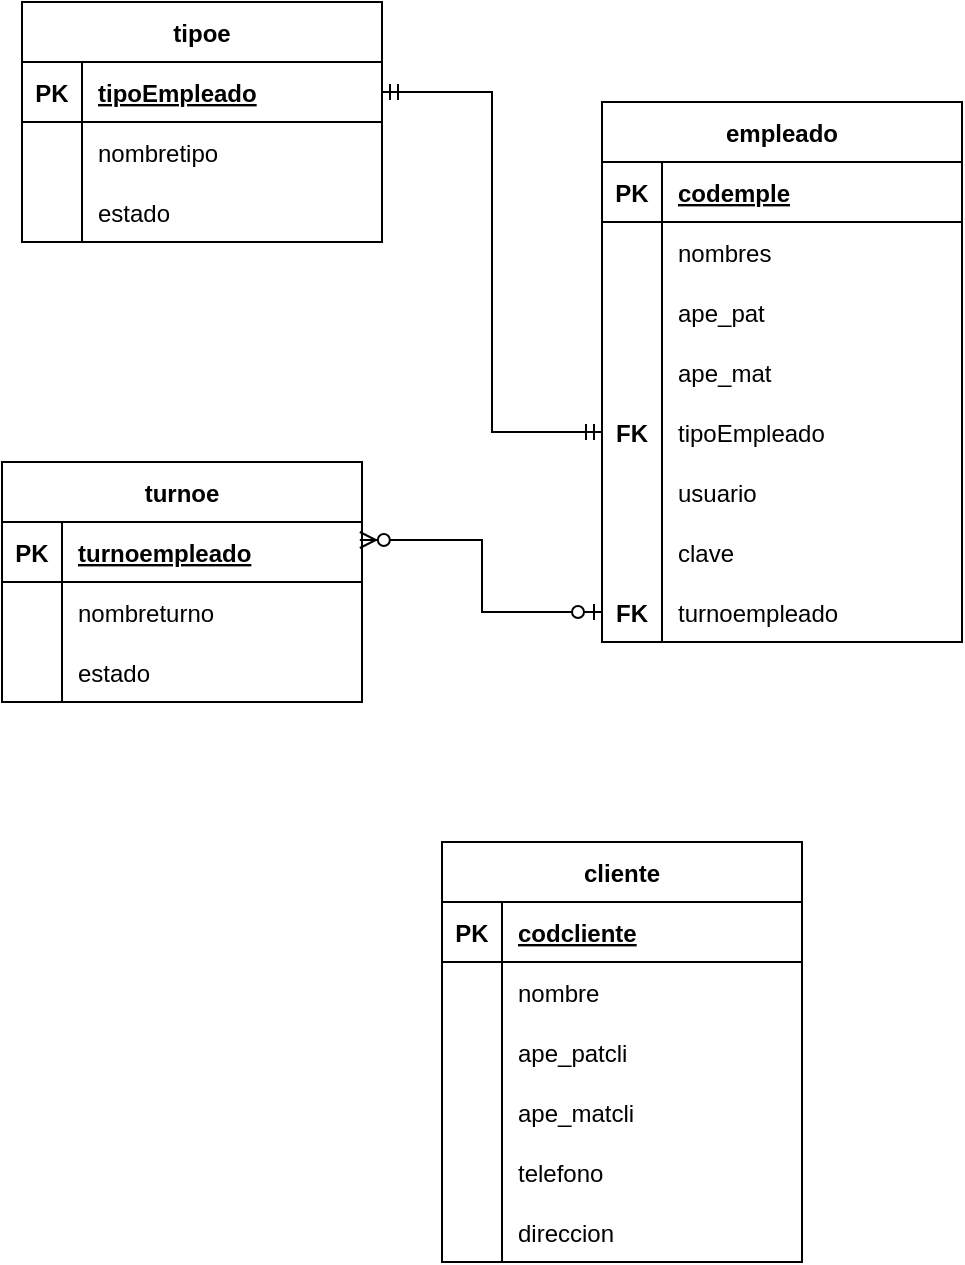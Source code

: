 <mxfile version="20.8.19" type="github">
  <diagram id="R2lEEEUBdFMjLlhIrx00" name="Page-1">
    <mxGraphModel dx="1730" dy="456" grid="1" gridSize="10" guides="1" tooltips="1" connect="1" arrows="1" fold="1" page="1" pageScale="1" pageWidth="850" pageHeight="1100" math="0" shadow="0" extFonts="Permanent Marker^https://fonts.googleapis.com/css?family=Permanent+Marker">
      <root>
        <mxCell id="0" />
        <mxCell id="1" parent="0" />
        <mxCell id="DIXk5Qrp7IGli4hLKdru-1" value="empleado" style="shape=table;startSize=30;container=1;collapsible=1;childLayout=tableLayout;fixedRows=1;rowLines=0;fontStyle=1;align=center;resizeLast=1;" vertex="1" parent="1">
          <mxGeometry x="-50" y="120" width="180" height="270" as="geometry" />
        </mxCell>
        <mxCell id="DIXk5Qrp7IGli4hLKdru-2" value="" style="shape=tableRow;horizontal=0;startSize=0;swimlaneHead=0;swimlaneBody=0;fillColor=none;collapsible=0;dropTarget=0;points=[[0,0.5],[1,0.5]];portConstraint=eastwest;top=0;left=0;right=0;bottom=1;" vertex="1" parent="DIXk5Qrp7IGli4hLKdru-1">
          <mxGeometry y="30" width="180" height="30" as="geometry" />
        </mxCell>
        <mxCell id="DIXk5Qrp7IGli4hLKdru-3" value="PK" style="shape=partialRectangle;connectable=0;fillColor=none;top=0;left=0;bottom=0;right=0;fontStyle=1;overflow=hidden;" vertex="1" parent="DIXk5Qrp7IGli4hLKdru-2">
          <mxGeometry width="30" height="30" as="geometry">
            <mxRectangle width="30" height="30" as="alternateBounds" />
          </mxGeometry>
        </mxCell>
        <mxCell id="DIXk5Qrp7IGli4hLKdru-4" value="codemple" style="shape=partialRectangle;connectable=0;fillColor=none;top=0;left=0;bottom=0;right=0;align=left;spacingLeft=6;fontStyle=5;overflow=hidden;" vertex="1" parent="DIXk5Qrp7IGli4hLKdru-2">
          <mxGeometry x="30" width="150" height="30" as="geometry">
            <mxRectangle width="150" height="30" as="alternateBounds" />
          </mxGeometry>
        </mxCell>
        <mxCell id="DIXk5Qrp7IGli4hLKdru-5" value="" style="shape=tableRow;horizontal=0;startSize=0;swimlaneHead=0;swimlaneBody=0;fillColor=none;collapsible=0;dropTarget=0;points=[[0,0.5],[1,0.5]];portConstraint=eastwest;top=0;left=0;right=0;bottom=0;" vertex="1" parent="DIXk5Qrp7IGli4hLKdru-1">
          <mxGeometry y="60" width="180" height="30" as="geometry" />
        </mxCell>
        <mxCell id="DIXk5Qrp7IGli4hLKdru-6" value="" style="shape=partialRectangle;connectable=0;fillColor=none;top=0;left=0;bottom=0;right=0;editable=1;overflow=hidden;" vertex="1" parent="DIXk5Qrp7IGli4hLKdru-5">
          <mxGeometry width="30" height="30" as="geometry">
            <mxRectangle width="30" height="30" as="alternateBounds" />
          </mxGeometry>
        </mxCell>
        <mxCell id="DIXk5Qrp7IGli4hLKdru-7" value="nombres" style="shape=partialRectangle;connectable=0;fillColor=none;top=0;left=0;bottom=0;right=0;align=left;spacingLeft=6;overflow=hidden;" vertex="1" parent="DIXk5Qrp7IGli4hLKdru-5">
          <mxGeometry x="30" width="150" height="30" as="geometry">
            <mxRectangle width="150" height="30" as="alternateBounds" />
          </mxGeometry>
        </mxCell>
        <mxCell id="DIXk5Qrp7IGli4hLKdru-8" value="" style="shape=tableRow;horizontal=0;startSize=0;swimlaneHead=0;swimlaneBody=0;fillColor=none;collapsible=0;dropTarget=0;points=[[0,0.5],[1,0.5]];portConstraint=eastwest;top=0;left=0;right=0;bottom=0;" vertex="1" parent="DIXk5Qrp7IGli4hLKdru-1">
          <mxGeometry y="90" width="180" height="30" as="geometry" />
        </mxCell>
        <mxCell id="DIXk5Qrp7IGli4hLKdru-9" value="" style="shape=partialRectangle;connectable=0;fillColor=none;top=0;left=0;bottom=0;right=0;editable=1;overflow=hidden;" vertex="1" parent="DIXk5Qrp7IGli4hLKdru-8">
          <mxGeometry width="30" height="30" as="geometry">
            <mxRectangle width="30" height="30" as="alternateBounds" />
          </mxGeometry>
        </mxCell>
        <mxCell id="DIXk5Qrp7IGli4hLKdru-10" value="ape_pat" style="shape=partialRectangle;connectable=0;fillColor=none;top=0;left=0;bottom=0;right=0;align=left;spacingLeft=6;overflow=hidden;" vertex="1" parent="DIXk5Qrp7IGli4hLKdru-8">
          <mxGeometry x="30" width="150" height="30" as="geometry">
            <mxRectangle width="150" height="30" as="alternateBounds" />
          </mxGeometry>
        </mxCell>
        <mxCell id="DIXk5Qrp7IGli4hLKdru-11" value="" style="shape=tableRow;horizontal=0;startSize=0;swimlaneHead=0;swimlaneBody=0;fillColor=none;collapsible=0;dropTarget=0;points=[[0,0.5],[1,0.5]];portConstraint=eastwest;top=0;left=0;right=0;bottom=0;" vertex="1" parent="DIXk5Qrp7IGli4hLKdru-1">
          <mxGeometry y="120" width="180" height="30" as="geometry" />
        </mxCell>
        <mxCell id="DIXk5Qrp7IGli4hLKdru-12" value="" style="shape=partialRectangle;connectable=0;fillColor=none;top=0;left=0;bottom=0;right=0;editable=1;overflow=hidden;" vertex="1" parent="DIXk5Qrp7IGli4hLKdru-11">
          <mxGeometry width="30" height="30" as="geometry">
            <mxRectangle width="30" height="30" as="alternateBounds" />
          </mxGeometry>
        </mxCell>
        <mxCell id="DIXk5Qrp7IGli4hLKdru-13" value="ape_mat" style="shape=partialRectangle;connectable=0;fillColor=none;top=0;left=0;bottom=0;right=0;align=left;spacingLeft=6;overflow=hidden;" vertex="1" parent="DIXk5Qrp7IGli4hLKdru-11">
          <mxGeometry x="30" width="150" height="30" as="geometry">
            <mxRectangle width="150" height="30" as="alternateBounds" />
          </mxGeometry>
        </mxCell>
        <mxCell id="DIXk5Qrp7IGli4hLKdru-14" value="" style="shape=tableRow;horizontal=0;startSize=0;swimlaneHead=0;swimlaneBody=0;fillColor=none;collapsible=0;dropTarget=0;points=[[0,0.5],[1,0.5]];portConstraint=eastwest;top=0;left=0;right=0;bottom=0;" vertex="1" parent="DIXk5Qrp7IGli4hLKdru-1">
          <mxGeometry y="150" width="180" height="30" as="geometry" />
        </mxCell>
        <mxCell id="DIXk5Qrp7IGli4hLKdru-15" value="FK" style="shape=partialRectangle;connectable=0;fillColor=none;top=0;left=0;bottom=0;right=0;editable=1;overflow=hidden;fontStyle=1" vertex="1" parent="DIXk5Qrp7IGli4hLKdru-14">
          <mxGeometry width="30" height="30" as="geometry">
            <mxRectangle width="30" height="30" as="alternateBounds" />
          </mxGeometry>
        </mxCell>
        <mxCell id="DIXk5Qrp7IGli4hLKdru-16" value="tipoEmpleado" style="shape=partialRectangle;connectable=0;fillColor=none;top=0;left=0;bottom=0;right=0;align=left;spacingLeft=6;overflow=hidden;" vertex="1" parent="DIXk5Qrp7IGli4hLKdru-14">
          <mxGeometry x="30" width="150" height="30" as="geometry">
            <mxRectangle width="150" height="30" as="alternateBounds" />
          </mxGeometry>
        </mxCell>
        <mxCell id="DIXk5Qrp7IGli4hLKdru-17" value="" style="shape=tableRow;horizontal=0;startSize=0;swimlaneHead=0;swimlaneBody=0;fillColor=none;collapsible=0;dropTarget=0;points=[[0,0.5],[1,0.5]];portConstraint=eastwest;top=0;left=0;right=0;bottom=0;" vertex="1" parent="DIXk5Qrp7IGli4hLKdru-1">
          <mxGeometry y="180" width="180" height="30" as="geometry" />
        </mxCell>
        <mxCell id="DIXk5Qrp7IGli4hLKdru-18" value="" style="shape=partialRectangle;connectable=0;fillColor=none;top=0;left=0;bottom=0;right=0;editable=1;overflow=hidden;" vertex="1" parent="DIXk5Qrp7IGli4hLKdru-17">
          <mxGeometry width="30" height="30" as="geometry">
            <mxRectangle width="30" height="30" as="alternateBounds" />
          </mxGeometry>
        </mxCell>
        <mxCell id="DIXk5Qrp7IGli4hLKdru-19" value="usuario" style="shape=partialRectangle;connectable=0;fillColor=none;top=0;left=0;bottom=0;right=0;align=left;spacingLeft=6;overflow=hidden;" vertex="1" parent="DIXk5Qrp7IGli4hLKdru-17">
          <mxGeometry x="30" width="150" height="30" as="geometry">
            <mxRectangle width="150" height="30" as="alternateBounds" />
          </mxGeometry>
        </mxCell>
        <mxCell id="DIXk5Qrp7IGli4hLKdru-39" value="" style="shape=tableRow;horizontal=0;startSize=0;swimlaneHead=0;swimlaneBody=0;fillColor=none;collapsible=0;dropTarget=0;points=[[0,0.5],[1,0.5]];portConstraint=eastwest;top=0;left=0;right=0;bottom=0;" vertex="1" parent="DIXk5Qrp7IGli4hLKdru-1">
          <mxGeometry y="210" width="180" height="30" as="geometry" />
        </mxCell>
        <mxCell id="DIXk5Qrp7IGli4hLKdru-40" value="" style="shape=partialRectangle;connectable=0;fillColor=none;top=0;left=0;bottom=0;right=0;editable=1;overflow=hidden;" vertex="1" parent="DIXk5Qrp7IGli4hLKdru-39">
          <mxGeometry width="30" height="30" as="geometry">
            <mxRectangle width="30" height="30" as="alternateBounds" />
          </mxGeometry>
        </mxCell>
        <mxCell id="DIXk5Qrp7IGli4hLKdru-41" value="clave" style="shape=partialRectangle;connectable=0;fillColor=none;top=0;left=0;bottom=0;right=0;align=left;spacingLeft=6;overflow=hidden;" vertex="1" parent="DIXk5Qrp7IGli4hLKdru-39">
          <mxGeometry x="30" width="150" height="30" as="geometry">
            <mxRectangle width="150" height="30" as="alternateBounds" />
          </mxGeometry>
        </mxCell>
        <mxCell id="DIXk5Qrp7IGli4hLKdru-42" value="" style="shape=tableRow;horizontal=0;startSize=0;swimlaneHead=0;swimlaneBody=0;fillColor=none;collapsible=0;dropTarget=0;points=[[0,0.5],[1,0.5]];portConstraint=eastwest;top=0;left=0;right=0;bottom=0;" vertex="1" parent="DIXk5Qrp7IGli4hLKdru-1">
          <mxGeometry y="240" width="180" height="30" as="geometry" />
        </mxCell>
        <mxCell id="DIXk5Qrp7IGli4hLKdru-43" value="FK" style="shape=partialRectangle;connectable=0;fillColor=none;top=0;left=0;bottom=0;right=0;editable=1;overflow=hidden;fontStyle=1" vertex="1" parent="DIXk5Qrp7IGli4hLKdru-42">
          <mxGeometry width="30" height="30" as="geometry">
            <mxRectangle width="30" height="30" as="alternateBounds" />
          </mxGeometry>
        </mxCell>
        <mxCell id="DIXk5Qrp7IGli4hLKdru-44" value="turnoempleado" style="shape=partialRectangle;connectable=0;fillColor=none;top=0;left=0;bottom=0;right=0;align=left;spacingLeft=6;overflow=hidden;" vertex="1" parent="DIXk5Qrp7IGli4hLKdru-42">
          <mxGeometry x="30" width="150" height="30" as="geometry">
            <mxRectangle width="150" height="30" as="alternateBounds" />
          </mxGeometry>
        </mxCell>
        <mxCell id="DIXk5Qrp7IGli4hLKdru-45" value="tipoe" style="shape=table;startSize=30;container=1;collapsible=1;childLayout=tableLayout;fixedRows=1;rowLines=0;fontStyle=1;align=center;resizeLast=1;" vertex="1" parent="1">
          <mxGeometry x="-340" y="70" width="180" height="120" as="geometry" />
        </mxCell>
        <mxCell id="DIXk5Qrp7IGli4hLKdru-46" value="" style="shape=tableRow;horizontal=0;startSize=0;swimlaneHead=0;swimlaneBody=0;fillColor=none;collapsible=0;dropTarget=0;points=[[0,0.5],[1,0.5]];portConstraint=eastwest;top=0;left=0;right=0;bottom=1;" vertex="1" parent="DIXk5Qrp7IGli4hLKdru-45">
          <mxGeometry y="30" width="180" height="30" as="geometry" />
        </mxCell>
        <mxCell id="DIXk5Qrp7IGli4hLKdru-47" value="PK" style="shape=partialRectangle;connectable=0;fillColor=none;top=0;left=0;bottom=0;right=0;fontStyle=1;overflow=hidden;" vertex="1" parent="DIXk5Qrp7IGli4hLKdru-46">
          <mxGeometry width="30" height="30" as="geometry">
            <mxRectangle width="30" height="30" as="alternateBounds" />
          </mxGeometry>
        </mxCell>
        <mxCell id="DIXk5Qrp7IGli4hLKdru-48" value="tipoEmpleado" style="shape=partialRectangle;connectable=0;fillColor=none;top=0;left=0;bottom=0;right=0;align=left;spacingLeft=6;fontStyle=5;overflow=hidden;" vertex="1" parent="DIXk5Qrp7IGli4hLKdru-46">
          <mxGeometry x="30" width="150" height="30" as="geometry">
            <mxRectangle width="150" height="30" as="alternateBounds" />
          </mxGeometry>
        </mxCell>
        <mxCell id="DIXk5Qrp7IGli4hLKdru-49" value="" style="shape=tableRow;horizontal=0;startSize=0;swimlaneHead=0;swimlaneBody=0;fillColor=none;collapsible=0;dropTarget=0;points=[[0,0.5],[1,0.5]];portConstraint=eastwest;top=0;left=0;right=0;bottom=0;" vertex="1" parent="DIXk5Qrp7IGli4hLKdru-45">
          <mxGeometry y="60" width="180" height="30" as="geometry" />
        </mxCell>
        <mxCell id="DIXk5Qrp7IGli4hLKdru-50" value="" style="shape=partialRectangle;connectable=0;fillColor=none;top=0;left=0;bottom=0;right=0;editable=1;overflow=hidden;" vertex="1" parent="DIXk5Qrp7IGli4hLKdru-49">
          <mxGeometry width="30" height="30" as="geometry">
            <mxRectangle width="30" height="30" as="alternateBounds" />
          </mxGeometry>
        </mxCell>
        <mxCell id="DIXk5Qrp7IGli4hLKdru-51" value="nombretipo" style="shape=partialRectangle;connectable=0;fillColor=none;top=0;left=0;bottom=0;right=0;align=left;spacingLeft=6;overflow=hidden;" vertex="1" parent="DIXk5Qrp7IGli4hLKdru-49">
          <mxGeometry x="30" width="150" height="30" as="geometry">
            <mxRectangle width="150" height="30" as="alternateBounds" />
          </mxGeometry>
        </mxCell>
        <mxCell id="DIXk5Qrp7IGli4hLKdru-52" value="" style="shape=tableRow;horizontal=0;startSize=0;swimlaneHead=0;swimlaneBody=0;fillColor=none;collapsible=0;dropTarget=0;points=[[0,0.5],[1,0.5]];portConstraint=eastwest;top=0;left=0;right=0;bottom=0;" vertex="1" parent="DIXk5Qrp7IGli4hLKdru-45">
          <mxGeometry y="90" width="180" height="30" as="geometry" />
        </mxCell>
        <mxCell id="DIXk5Qrp7IGli4hLKdru-53" value="" style="shape=partialRectangle;connectable=0;fillColor=none;top=0;left=0;bottom=0;right=0;editable=1;overflow=hidden;" vertex="1" parent="DIXk5Qrp7IGli4hLKdru-52">
          <mxGeometry width="30" height="30" as="geometry">
            <mxRectangle width="30" height="30" as="alternateBounds" />
          </mxGeometry>
        </mxCell>
        <mxCell id="DIXk5Qrp7IGli4hLKdru-54" value="estado" style="shape=partialRectangle;connectable=0;fillColor=none;top=0;left=0;bottom=0;right=0;align=left;spacingLeft=6;overflow=hidden;" vertex="1" parent="DIXk5Qrp7IGli4hLKdru-52">
          <mxGeometry x="30" width="150" height="30" as="geometry">
            <mxRectangle width="150" height="30" as="alternateBounds" />
          </mxGeometry>
        </mxCell>
        <mxCell id="DIXk5Qrp7IGli4hLKdru-71" value="turnoe" style="shape=table;startSize=30;container=1;collapsible=1;childLayout=tableLayout;fixedRows=1;rowLines=0;fontStyle=1;align=center;resizeLast=1;" vertex="1" parent="1">
          <mxGeometry x="-350" y="300" width="180" height="120" as="geometry" />
        </mxCell>
        <mxCell id="DIXk5Qrp7IGli4hLKdru-72" value="" style="shape=tableRow;horizontal=0;startSize=0;swimlaneHead=0;swimlaneBody=0;fillColor=none;collapsible=0;dropTarget=0;points=[[0,0.5],[1,0.5]];portConstraint=eastwest;top=0;left=0;right=0;bottom=1;" vertex="1" parent="DIXk5Qrp7IGli4hLKdru-71">
          <mxGeometry y="30" width="180" height="30" as="geometry" />
        </mxCell>
        <mxCell id="DIXk5Qrp7IGli4hLKdru-73" value="PK" style="shape=partialRectangle;connectable=0;fillColor=none;top=0;left=0;bottom=0;right=0;fontStyle=1;overflow=hidden;" vertex="1" parent="DIXk5Qrp7IGli4hLKdru-72">
          <mxGeometry width="30" height="30" as="geometry">
            <mxRectangle width="30" height="30" as="alternateBounds" />
          </mxGeometry>
        </mxCell>
        <mxCell id="DIXk5Qrp7IGli4hLKdru-74" value="turnoempleado" style="shape=partialRectangle;connectable=0;fillColor=none;top=0;left=0;bottom=0;right=0;align=left;spacingLeft=6;fontStyle=5;overflow=hidden;" vertex="1" parent="DIXk5Qrp7IGli4hLKdru-72">
          <mxGeometry x="30" width="150" height="30" as="geometry">
            <mxRectangle width="150" height="30" as="alternateBounds" />
          </mxGeometry>
        </mxCell>
        <mxCell id="DIXk5Qrp7IGli4hLKdru-75" value="" style="shape=tableRow;horizontal=0;startSize=0;swimlaneHead=0;swimlaneBody=0;fillColor=none;collapsible=0;dropTarget=0;points=[[0,0.5],[1,0.5]];portConstraint=eastwest;top=0;left=0;right=0;bottom=0;" vertex="1" parent="DIXk5Qrp7IGli4hLKdru-71">
          <mxGeometry y="60" width="180" height="30" as="geometry" />
        </mxCell>
        <mxCell id="DIXk5Qrp7IGli4hLKdru-76" value="" style="shape=partialRectangle;connectable=0;fillColor=none;top=0;left=0;bottom=0;right=0;editable=1;overflow=hidden;" vertex="1" parent="DIXk5Qrp7IGli4hLKdru-75">
          <mxGeometry width="30" height="30" as="geometry">
            <mxRectangle width="30" height="30" as="alternateBounds" />
          </mxGeometry>
        </mxCell>
        <mxCell id="DIXk5Qrp7IGli4hLKdru-77" value="nombreturno" style="shape=partialRectangle;connectable=0;fillColor=none;top=0;left=0;bottom=0;right=0;align=left;spacingLeft=6;overflow=hidden;" vertex="1" parent="DIXk5Qrp7IGli4hLKdru-75">
          <mxGeometry x="30" width="150" height="30" as="geometry">
            <mxRectangle width="150" height="30" as="alternateBounds" />
          </mxGeometry>
        </mxCell>
        <mxCell id="DIXk5Qrp7IGli4hLKdru-78" value="" style="shape=tableRow;horizontal=0;startSize=0;swimlaneHead=0;swimlaneBody=0;fillColor=none;collapsible=0;dropTarget=0;points=[[0,0.5],[1,0.5]];portConstraint=eastwest;top=0;left=0;right=0;bottom=0;" vertex="1" parent="DIXk5Qrp7IGli4hLKdru-71">
          <mxGeometry y="90" width="180" height="30" as="geometry" />
        </mxCell>
        <mxCell id="DIXk5Qrp7IGli4hLKdru-79" value="" style="shape=partialRectangle;connectable=0;fillColor=none;top=0;left=0;bottom=0;right=0;editable=1;overflow=hidden;" vertex="1" parent="DIXk5Qrp7IGli4hLKdru-78">
          <mxGeometry width="30" height="30" as="geometry">
            <mxRectangle width="30" height="30" as="alternateBounds" />
          </mxGeometry>
        </mxCell>
        <mxCell id="DIXk5Qrp7IGli4hLKdru-80" value="estado" style="shape=partialRectangle;connectable=0;fillColor=none;top=0;left=0;bottom=0;right=0;align=left;spacingLeft=6;overflow=hidden;" vertex="1" parent="DIXk5Qrp7IGli4hLKdru-78">
          <mxGeometry x="30" width="150" height="30" as="geometry">
            <mxRectangle width="150" height="30" as="alternateBounds" />
          </mxGeometry>
        </mxCell>
        <mxCell id="DIXk5Qrp7IGli4hLKdru-97" value="" style="edgeStyle=orthogonalEdgeStyle;fontSize=12;html=1;endArrow=ERmandOne;startArrow=ERmandOne;rounded=0;exitX=1;exitY=0.5;exitDx=0;exitDy=0;entryX=0;entryY=0.5;entryDx=0;entryDy=0;" edge="1" parent="1" source="DIXk5Qrp7IGli4hLKdru-46" target="DIXk5Qrp7IGli4hLKdru-14">
          <mxGeometry width="100" height="100" relative="1" as="geometry">
            <mxPoint x="-120" y="290" as="sourcePoint" />
            <mxPoint x="-20" y="190" as="targetPoint" />
          </mxGeometry>
        </mxCell>
        <mxCell id="DIXk5Qrp7IGli4hLKdru-99" value="" style="edgeStyle=orthogonalEdgeStyle;fontSize=12;html=1;endArrow=ERzeroToMany;startArrow=ERzeroToOne;rounded=0;entryX=0.994;entryY=0.3;entryDx=0;entryDy=0;entryPerimeter=0;exitX=0;exitY=0.5;exitDx=0;exitDy=0;" edge="1" parent="1" source="DIXk5Qrp7IGli4hLKdru-42" target="DIXk5Qrp7IGli4hLKdru-72">
          <mxGeometry width="100" height="100" relative="1" as="geometry">
            <mxPoint x="-120" y="490" as="sourcePoint" />
            <mxPoint x="-20" y="390" as="targetPoint" />
          </mxGeometry>
        </mxCell>
        <mxCell id="DIXk5Qrp7IGli4hLKdru-100" value="cliente" style="shape=table;startSize=30;container=1;collapsible=1;childLayout=tableLayout;fixedRows=1;rowLines=0;fontStyle=1;align=center;resizeLast=1;" vertex="1" parent="1">
          <mxGeometry x="-130" y="490" width="180" height="210" as="geometry" />
        </mxCell>
        <mxCell id="DIXk5Qrp7IGli4hLKdru-101" value="" style="shape=tableRow;horizontal=0;startSize=0;swimlaneHead=0;swimlaneBody=0;fillColor=none;collapsible=0;dropTarget=0;points=[[0,0.5],[1,0.5]];portConstraint=eastwest;top=0;left=0;right=0;bottom=1;" vertex="1" parent="DIXk5Qrp7IGli4hLKdru-100">
          <mxGeometry y="30" width="180" height="30" as="geometry" />
        </mxCell>
        <mxCell id="DIXk5Qrp7IGli4hLKdru-102" value="PK" style="shape=partialRectangle;connectable=0;fillColor=none;top=0;left=0;bottom=0;right=0;fontStyle=1;overflow=hidden;" vertex="1" parent="DIXk5Qrp7IGli4hLKdru-101">
          <mxGeometry width="30" height="30" as="geometry">
            <mxRectangle width="30" height="30" as="alternateBounds" />
          </mxGeometry>
        </mxCell>
        <mxCell id="DIXk5Qrp7IGli4hLKdru-103" value="codcliente" style="shape=partialRectangle;connectable=0;fillColor=none;top=0;left=0;bottom=0;right=0;align=left;spacingLeft=6;fontStyle=5;overflow=hidden;" vertex="1" parent="DIXk5Qrp7IGli4hLKdru-101">
          <mxGeometry x="30" width="150" height="30" as="geometry">
            <mxRectangle width="150" height="30" as="alternateBounds" />
          </mxGeometry>
        </mxCell>
        <mxCell id="DIXk5Qrp7IGli4hLKdru-104" value="" style="shape=tableRow;horizontal=0;startSize=0;swimlaneHead=0;swimlaneBody=0;fillColor=none;collapsible=0;dropTarget=0;points=[[0,0.5],[1,0.5]];portConstraint=eastwest;top=0;left=0;right=0;bottom=0;" vertex="1" parent="DIXk5Qrp7IGli4hLKdru-100">
          <mxGeometry y="60" width="180" height="30" as="geometry" />
        </mxCell>
        <mxCell id="DIXk5Qrp7IGli4hLKdru-105" value="" style="shape=partialRectangle;connectable=0;fillColor=none;top=0;left=0;bottom=0;right=0;editable=1;overflow=hidden;" vertex="1" parent="DIXk5Qrp7IGli4hLKdru-104">
          <mxGeometry width="30" height="30" as="geometry">
            <mxRectangle width="30" height="30" as="alternateBounds" />
          </mxGeometry>
        </mxCell>
        <mxCell id="DIXk5Qrp7IGli4hLKdru-106" value="nombre" style="shape=partialRectangle;connectable=0;fillColor=none;top=0;left=0;bottom=0;right=0;align=left;spacingLeft=6;overflow=hidden;" vertex="1" parent="DIXk5Qrp7IGli4hLKdru-104">
          <mxGeometry x="30" width="150" height="30" as="geometry">
            <mxRectangle width="150" height="30" as="alternateBounds" />
          </mxGeometry>
        </mxCell>
        <mxCell id="DIXk5Qrp7IGli4hLKdru-107" value="" style="shape=tableRow;horizontal=0;startSize=0;swimlaneHead=0;swimlaneBody=0;fillColor=none;collapsible=0;dropTarget=0;points=[[0,0.5],[1,0.5]];portConstraint=eastwest;top=0;left=0;right=0;bottom=0;" vertex="1" parent="DIXk5Qrp7IGli4hLKdru-100">
          <mxGeometry y="90" width="180" height="30" as="geometry" />
        </mxCell>
        <mxCell id="DIXk5Qrp7IGli4hLKdru-108" value="" style="shape=partialRectangle;connectable=0;fillColor=none;top=0;left=0;bottom=0;right=0;editable=1;overflow=hidden;" vertex="1" parent="DIXk5Qrp7IGli4hLKdru-107">
          <mxGeometry width="30" height="30" as="geometry">
            <mxRectangle width="30" height="30" as="alternateBounds" />
          </mxGeometry>
        </mxCell>
        <mxCell id="DIXk5Qrp7IGli4hLKdru-109" value="ape_patcli" style="shape=partialRectangle;connectable=0;fillColor=none;top=0;left=0;bottom=0;right=0;align=left;spacingLeft=6;overflow=hidden;" vertex="1" parent="DIXk5Qrp7IGli4hLKdru-107">
          <mxGeometry x="30" width="150" height="30" as="geometry">
            <mxRectangle width="150" height="30" as="alternateBounds" />
          </mxGeometry>
        </mxCell>
        <mxCell id="DIXk5Qrp7IGli4hLKdru-110" value="" style="shape=tableRow;horizontal=0;startSize=0;swimlaneHead=0;swimlaneBody=0;fillColor=none;collapsible=0;dropTarget=0;points=[[0,0.5],[1,0.5]];portConstraint=eastwest;top=0;left=0;right=0;bottom=0;" vertex="1" parent="DIXk5Qrp7IGli4hLKdru-100">
          <mxGeometry y="120" width="180" height="30" as="geometry" />
        </mxCell>
        <mxCell id="DIXk5Qrp7IGli4hLKdru-111" value="" style="shape=partialRectangle;connectable=0;fillColor=none;top=0;left=0;bottom=0;right=0;editable=1;overflow=hidden;" vertex="1" parent="DIXk5Qrp7IGli4hLKdru-110">
          <mxGeometry width="30" height="30" as="geometry">
            <mxRectangle width="30" height="30" as="alternateBounds" />
          </mxGeometry>
        </mxCell>
        <mxCell id="DIXk5Qrp7IGli4hLKdru-112" value="ape_matcli" style="shape=partialRectangle;connectable=0;fillColor=none;top=0;left=0;bottom=0;right=0;align=left;spacingLeft=6;overflow=hidden;" vertex="1" parent="DIXk5Qrp7IGli4hLKdru-110">
          <mxGeometry x="30" width="150" height="30" as="geometry">
            <mxRectangle width="150" height="30" as="alternateBounds" />
          </mxGeometry>
        </mxCell>
        <mxCell id="DIXk5Qrp7IGli4hLKdru-113" value="" style="shape=tableRow;horizontal=0;startSize=0;swimlaneHead=0;swimlaneBody=0;fillColor=none;collapsible=0;dropTarget=0;points=[[0,0.5],[1,0.5]];portConstraint=eastwest;top=0;left=0;right=0;bottom=0;" vertex="1" parent="DIXk5Qrp7IGli4hLKdru-100">
          <mxGeometry y="150" width="180" height="30" as="geometry" />
        </mxCell>
        <mxCell id="DIXk5Qrp7IGli4hLKdru-114" value="" style="shape=partialRectangle;connectable=0;fillColor=none;top=0;left=0;bottom=0;right=0;editable=1;overflow=hidden;" vertex="1" parent="DIXk5Qrp7IGli4hLKdru-113">
          <mxGeometry width="30" height="30" as="geometry">
            <mxRectangle width="30" height="30" as="alternateBounds" />
          </mxGeometry>
        </mxCell>
        <mxCell id="DIXk5Qrp7IGli4hLKdru-115" value="telefono" style="shape=partialRectangle;connectable=0;fillColor=none;top=0;left=0;bottom=0;right=0;align=left;spacingLeft=6;overflow=hidden;" vertex="1" parent="DIXk5Qrp7IGli4hLKdru-113">
          <mxGeometry x="30" width="150" height="30" as="geometry">
            <mxRectangle width="150" height="30" as="alternateBounds" />
          </mxGeometry>
        </mxCell>
        <mxCell id="DIXk5Qrp7IGli4hLKdru-116" value="" style="shape=tableRow;horizontal=0;startSize=0;swimlaneHead=0;swimlaneBody=0;fillColor=none;collapsible=0;dropTarget=0;points=[[0,0.5],[1,0.5]];portConstraint=eastwest;top=0;left=0;right=0;bottom=0;" vertex="1" parent="DIXk5Qrp7IGli4hLKdru-100">
          <mxGeometry y="180" width="180" height="30" as="geometry" />
        </mxCell>
        <mxCell id="DIXk5Qrp7IGli4hLKdru-117" value="" style="shape=partialRectangle;connectable=0;fillColor=none;top=0;left=0;bottom=0;right=0;editable=1;overflow=hidden;" vertex="1" parent="DIXk5Qrp7IGli4hLKdru-116">
          <mxGeometry width="30" height="30" as="geometry">
            <mxRectangle width="30" height="30" as="alternateBounds" />
          </mxGeometry>
        </mxCell>
        <mxCell id="DIXk5Qrp7IGli4hLKdru-118" value="direccion" style="shape=partialRectangle;connectable=0;fillColor=none;top=0;left=0;bottom=0;right=0;align=left;spacingLeft=6;overflow=hidden;" vertex="1" parent="DIXk5Qrp7IGli4hLKdru-116">
          <mxGeometry x="30" width="150" height="30" as="geometry">
            <mxRectangle width="150" height="30" as="alternateBounds" />
          </mxGeometry>
        </mxCell>
      </root>
    </mxGraphModel>
  </diagram>
</mxfile>
